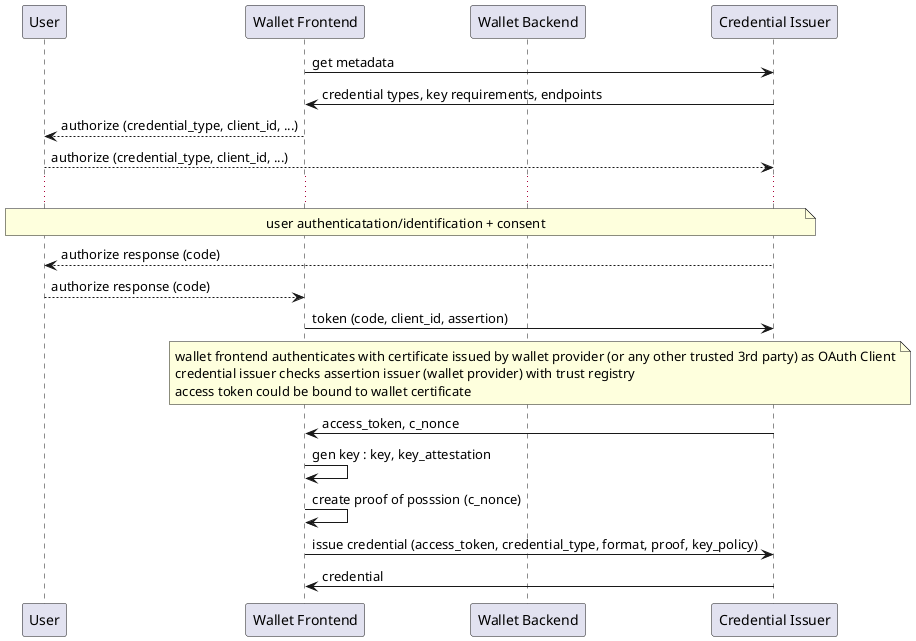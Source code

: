 @startuml
participant User as u
participant "Wallet Frontend" as w
participant "Wallet Backend" as b
participant "Credential Issuer" as i

w -> i: get metadata
i -> w: credential types, key requirements, endpoints
w --> u : authorize (credential_type, client_id, ...)
u --> i: authorize (credential_type, client_id, ...)
... 
note over u, i: user authenticatation/identification + consent
i --> u : authorize response (code)
u --> w: authorize response (code)
w -> i : token (code, client_id, assertion)
note over w, i: wallet frontend authenticates with certificate issued by wallet provider (or any other trusted 3rd party) as OAuth Client\ncredential issuer checks assertion issuer (wallet provider) with trust registry\naccess token could be bound to wallet certificate
i -> w : access_token, c_nonce
w -> w : gen key : key, key_attestation
w -> w : create proof of posssion (c_nonce)
w -> i : issue credential (access_token, credential_type, format, proof, key_policy)
i -> w : credential
@enduml